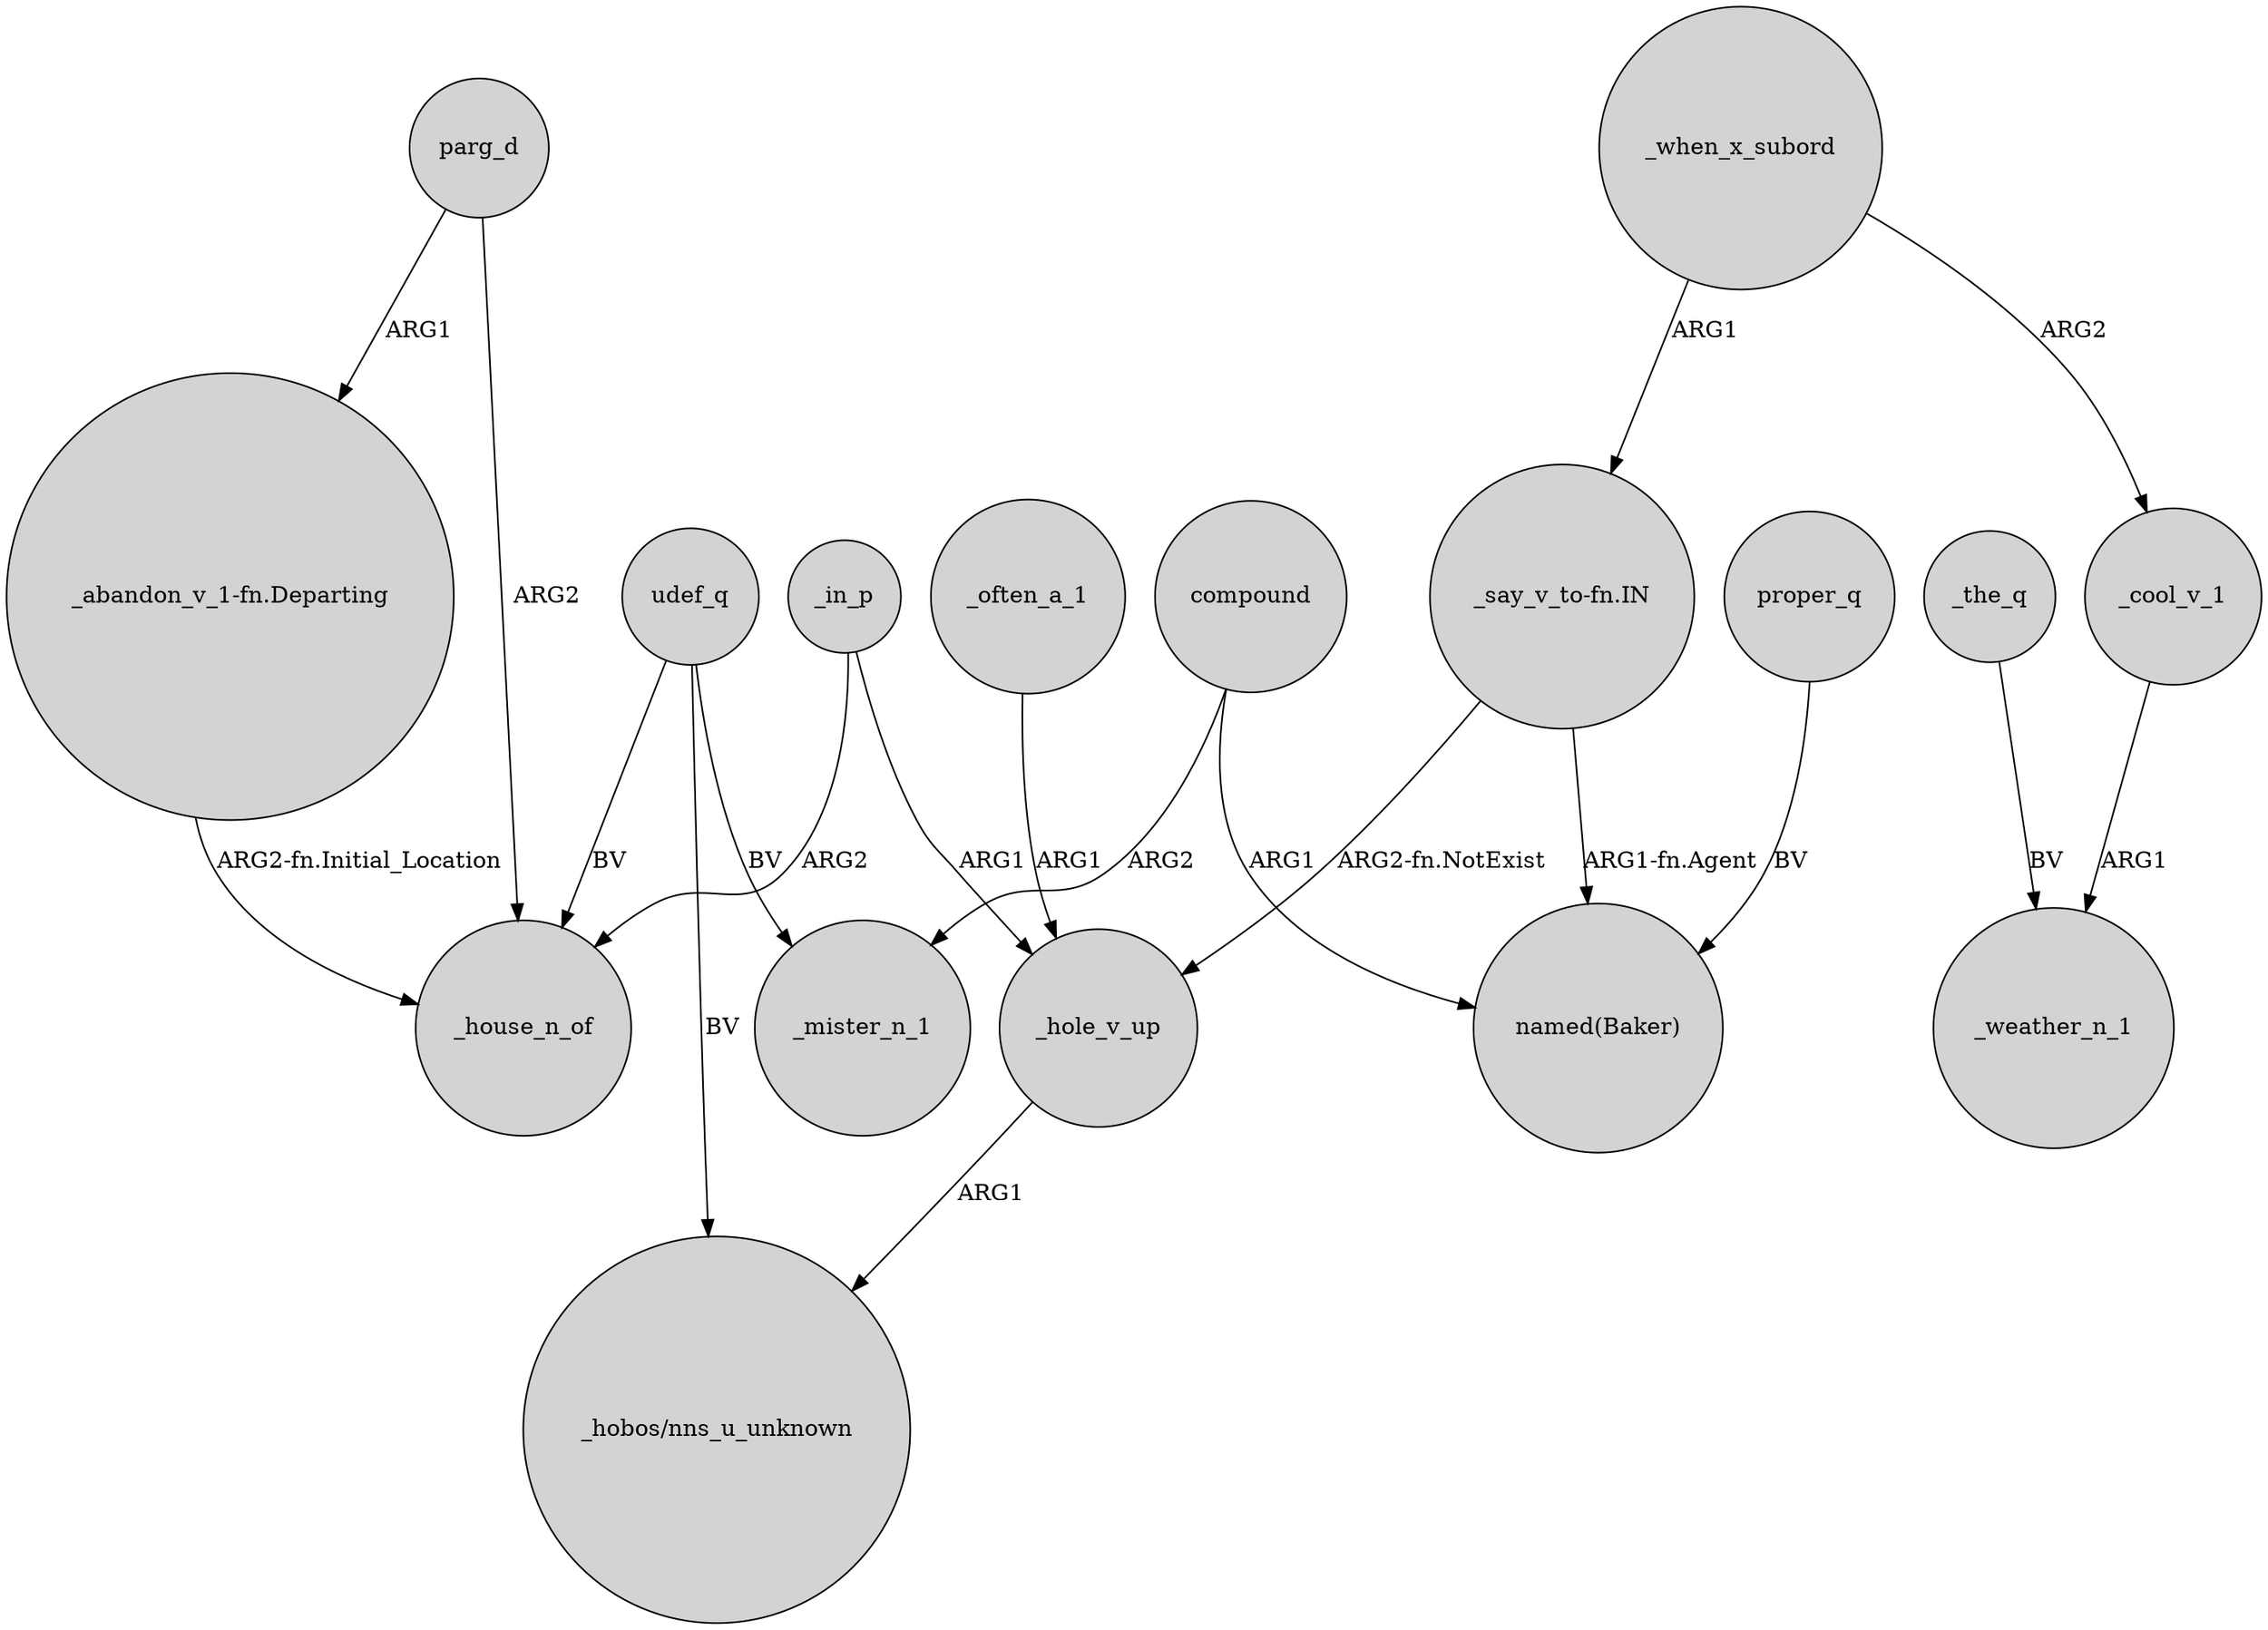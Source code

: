 digraph {
	node [shape=circle style=filled]
	_in_p -> _house_n_of [label=ARG2]
	_cool_v_1 -> _weather_n_1 [label=ARG1]
	_when_x_subord -> "_say_v_to-fn.IN" [label=ARG1]
	compound -> _mister_n_1 [label=ARG2]
	parg_d -> _house_n_of [label=ARG2]
	udef_q -> _mister_n_1 [label=BV]
	udef_q -> "_hobos/nns_u_unknown" [label=BV]
	_when_x_subord -> _cool_v_1 [label=ARG2]
	_often_a_1 -> _hole_v_up [label=ARG1]
	parg_d -> "_abandon_v_1-fn.Departing" [label=ARG1]
	proper_q -> "named(Baker)" [label=BV]
	"_say_v_to-fn.IN" -> _hole_v_up [label="ARG2-fn.NotExist"]
	"_say_v_to-fn.IN" -> "named(Baker)" [label="ARG1-fn.Agent"]
	_hole_v_up -> "_hobos/nns_u_unknown" [label=ARG1]
	_in_p -> _hole_v_up [label=ARG1]
	udef_q -> _house_n_of [label=BV]
	_the_q -> _weather_n_1 [label=BV]
	compound -> "named(Baker)" [label=ARG1]
	"_abandon_v_1-fn.Departing" -> _house_n_of [label="ARG2-fn.Initial_Location"]
}
